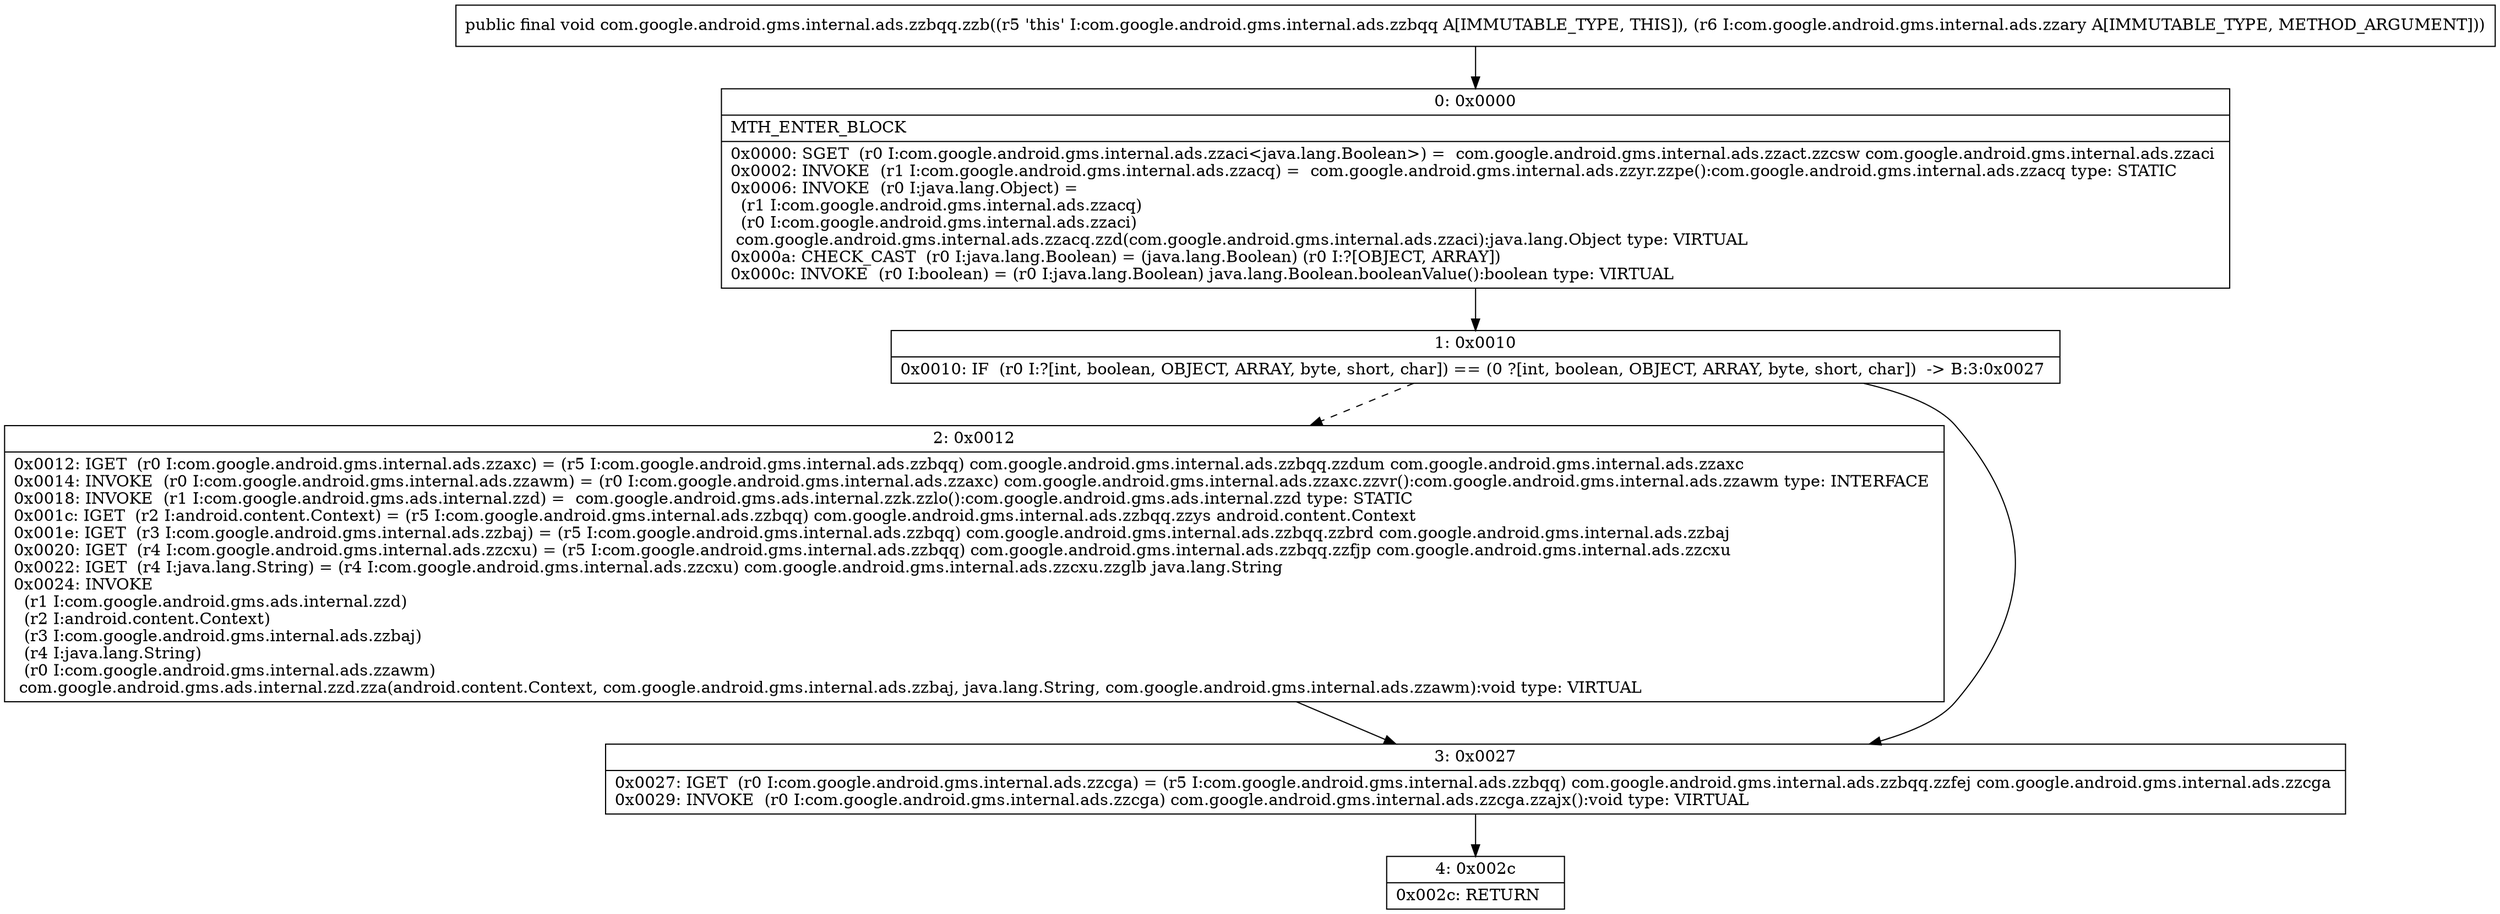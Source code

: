 digraph "CFG forcom.google.android.gms.internal.ads.zzbqq.zzb(Lcom\/google\/android\/gms\/internal\/ads\/zzary;)V" {
Node_0 [shape=record,label="{0\:\ 0x0000|MTH_ENTER_BLOCK\l|0x0000: SGET  (r0 I:com.google.android.gms.internal.ads.zzaci\<java.lang.Boolean\>) =  com.google.android.gms.internal.ads.zzact.zzcsw com.google.android.gms.internal.ads.zzaci \l0x0002: INVOKE  (r1 I:com.google.android.gms.internal.ads.zzacq) =  com.google.android.gms.internal.ads.zzyr.zzpe():com.google.android.gms.internal.ads.zzacq type: STATIC \l0x0006: INVOKE  (r0 I:java.lang.Object) = \l  (r1 I:com.google.android.gms.internal.ads.zzacq)\l  (r0 I:com.google.android.gms.internal.ads.zzaci)\l com.google.android.gms.internal.ads.zzacq.zzd(com.google.android.gms.internal.ads.zzaci):java.lang.Object type: VIRTUAL \l0x000a: CHECK_CAST  (r0 I:java.lang.Boolean) = (java.lang.Boolean) (r0 I:?[OBJECT, ARRAY]) \l0x000c: INVOKE  (r0 I:boolean) = (r0 I:java.lang.Boolean) java.lang.Boolean.booleanValue():boolean type: VIRTUAL \l}"];
Node_1 [shape=record,label="{1\:\ 0x0010|0x0010: IF  (r0 I:?[int, boolean, OBJECT, ARRAY, byte, short, char]) == (0 ?[int, boolean, OBJECT, ARRAY, byte, short, char])  \-\> B:3:0x0027 \l}"];
Node_2 [shape=record,label="{2\:\ 0x0012|0x0012: IGET  (r0 I:com.google.android.gms.internal.ads.zzaxc) = (r5 I:com.google.android.gms.internal.ads.zzbqq) com.google.android.gms.internal.ads.zzbqq.zzdum com.google.android.gms.internal.ads.zzaxc \l0x0014: INVOKE  (r0 I:com.google.android.gms.internal.ads.zzawm) = (r0 I:com.google.android.gms.internal.ads.zzaxc) com.google.android.gms.internal.ads.zzaxc.zzvr():com.google.android.gms.internal.ads.zzawm type: INTERFACE \l0x0018: INVOKE  (r1 I:com.google.android.gms.ads.internal.zzd) =  com.google.android.gms.ads.internal.zzk.zzlo():com.google.android.gms.ads.internal.zzd type: STATIC \l0x001c: IGET  (r2 I:android.content.Context) = (r5 I:com.google.android.gms.internal.ads.zzbqq) com.google.android.gms.internal.ads.zzbqq.zzys android.content.Context \l0x001e: IGET  (r3 I:com.google.android.gms.internal.ads.zzbaj) = (r5 I:com.google.android.gms.internal.ads.zzbqq) com.google.android.gms.internal.ads.zzbqq.zzbrd com.google.android.gms.internal.ads.zzbaj \l0x0020: IGET  (r4 I:com.google.android.gms.internal.ads.zzcxu) = (r5 I:com.google.android.gms.internal.ads.zzbqq) com.google.android.gms.internal.ads.zzbqq.zzfjp com.google.android.gms.internal.ads.zzcxu \l0x0022: IGET  (r4 I:java.lang.String) = (r4 I:com.google.android.gms.internal.ads.zzcxu) com.google.android.gms.internal.ads.zzcxu.zzglb java.lang.String \l0x0024: INVOKE  \l  (r1 I:com.google.android.gms.ads.internal.zzd)\l  (r2 I:android.content.Context)\l  (r3 I:com.google.android.gms.internal.ads.zzbaj)\l  (r4 I:java.lang.String)\l  (r0 I:com.google.android.gms.internal.ads.zzawm)\l com.google.android.gms.ads.internal.zzd.zza(android.content.Context, com.google.android.gms.internal.ads.zzbaj, java.lang.String, com.google.android.gms.internal.ads.zzawm):void type: VIRTUAL \l}"];
Node_3 [shape=record,label="{3\:\ 0x0027|0x0027: IGET  (r0 I:com.google.android.gms.internal.ads.zzcga) = (r5 I:com.google.android.gms.internal.ads.zzbqq) com.google.android.gms.internal.ads.zzbqq.zzfej com.google.android.gms.internal.ads.zzcga \l0x0029: INVOKE  (r0 I:com.google.android.gms.internal.ads.zzcga) com.google.android.gms.internal.ads.zzcga.zzajx():void type: VIRTUAL \l}"];
Node_4 [shape=record,label="{4\:\ 0x002c|0x002c: RETURN   \l}"];
MethodNode[shape=record,label="{public final void com.google.android.gms.internal.ads.zzbqq.zzb((r5 'this' I:com.google.android.gms.internal.ads.zzbqq A[IMMUTABLE_TYPE, THIS]), (r6 I:com.google.android.gms.internal.ads.zzary A[IMMUTABLE_TYPE, METHOD_ARGUMENT])) }"];
MethodNode -> Node_0;
Node_0 -> Node_1;
Node_1 -> Node_2[style=dashed];
Node_1 -> Node_3;
Node_2 -> Node_3;
Node_3 -> Node_4;
}

